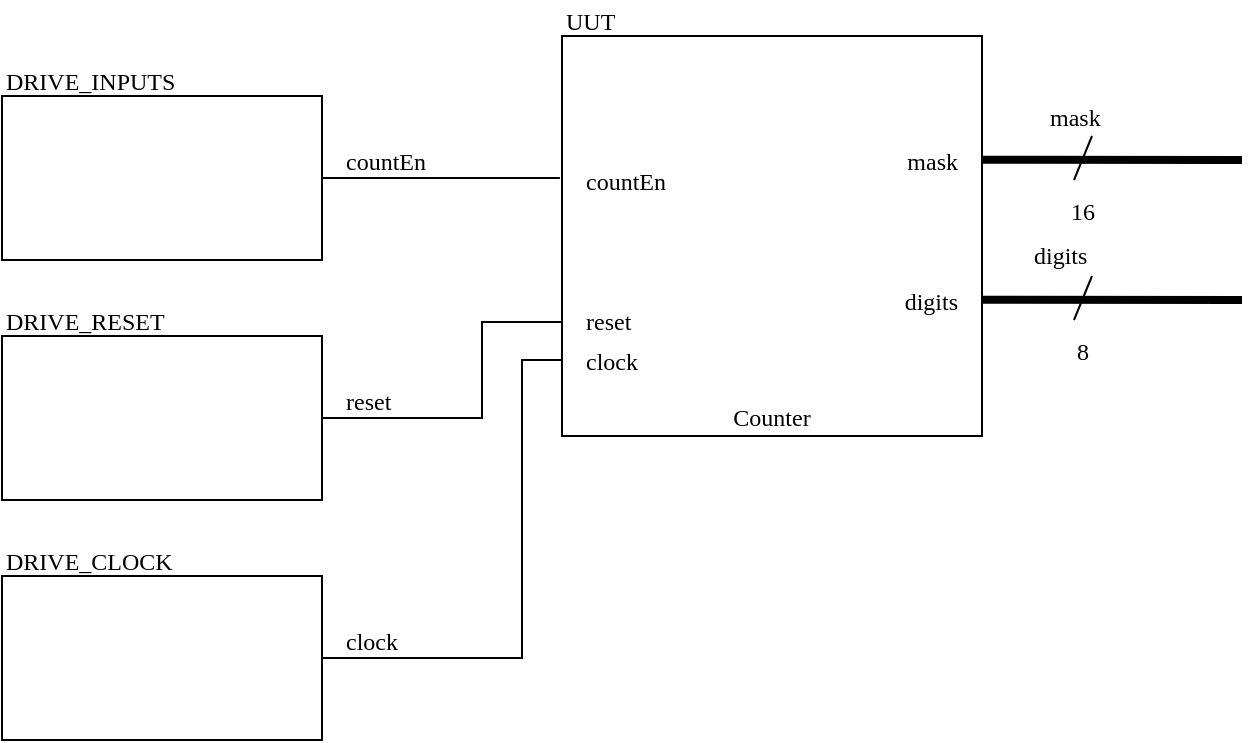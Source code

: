 <mxfile version="26.0.9">
  <diagram name="Page-1" id="i1AMQZblgapeprNLBYhG">
    <mxGraphModel dx="363" dy="636" grid="1" gridSize="10" guides="1" tooltips="1" connect="1" arrows="1" fold="1" page="1" pageScale="1" pageWidth="850" pageHeight="1100" math="0" shadow="0">
      <root>
        <mxCell id="0" />
        <mxCell id="1" parent="0" />
        <mxCell id="h6tM5bJv-wO1-XlPeuh8-1" value="" style="rounded=0;whiteSpace=wrap;html=1;fontStyle=0" parent="1" vertex="1">
          <mxGeometry x="40" y="208" width="160" height="82" as="geometry" />
        </mxCell>
        <mxCell id="h6tM5bJv-wO1-XlPeuh8-2" value="DRIVE_RESET" style="text;html=1;align=left;verticalAlign=bottom;whiteSpace=wrap;rounded=0;fontFamily=Lucida Console;fontStyle=0" parent="1" vertex="1">
          <mxGeometry x="40" y="190" width="160" height="20" as="geometry" />
        </mxCell>
        <mxCell id="h6tM5bJv-wO1-XlPeuh8-3" value="" style="rounded=0;whiteSpace=wrap;html=1;fontStyle=0" parent="1" vertex="1">
          <mxGeometry x="40" y="328" width="160" height="82" as="geometry" />
        </mxCell>
        <mxCell id="h6tM5bJv-wO1-XlPeuh8-4" value="DRIVE_CLOCK" style="text;html=1;align=left;verticalAlign=bottom;whiteSpace=wrap;rounded=0;fontFamily=Lucida Console;fontStyle=0" parent="1" vertex="1">
          <mxGeometry x="40" y="310" width="160" height="20" as="geometry" />
        </mxCell>
        <mxCell id="h6tM5bJv-wO1-XlPeuh8-5" value="" style="rounded=0;whiteSpace=wrap;html=1;fontStyle=0" parent="1" vertex="1">
          <mxGeometry x="40" y="88" width="160" height="82" as="geometry" />
        </mxCell>
        <mxCell id="h6tM5bJv-wO1-XlPeuh8-6" value="DRIVE_INPUTS" style="text;html=1;align=left;verticalAlign=bottom;whiteSpace=wrap;rounded=0;fontFamily=Lucida Console;fontStyle=0" parent="1" vertex="1">
          <mxGeometry x="40" y="70" width="160" height="20" as="geometry" />
        </mxCell>
        <mxCell id="h6tM5bJv-wO1-XlPeuh8-7" value="" style="rounded=0;whiteSpace=wrap;html=1;fontStyle=0" parent="1" vertex="1">
          <mxGeometry x="320" y="58" width="210" height="200" as="geometry" />
        </mxCell>
        <mxCell id="h6tM5bJv-wO1-XlPeuh8-8" value="UUT" style="text;html=1;align=left;verticalAlign=bottom;whiteSpace=wrap;rounded=0;fontFamily=Lucida Console;fontStyle=0" parent="1" vertex="1">
          <mxGeometry x="320" y="40" width="210" height="20" as="geometry" />
        </mxCell>
        <mxCell id="h6tM5bJv-wO1-XlPeuh8-9" value="Counter" style="text;html=1;align=center;verticalAlign=bottom;whiteSpace=wrap;rounded=0;fontFamily=Lucida Console;fontStyle=0" parent="1" vertex="1">
          <mxGeometry x="320" y="238" width="210" height="20" as="geometry" />
        </mxCell>
        <mxCell id="h6tM5bJv-wO1-XlPeuh8-10" value="countEn" style="text;html=1;align=left;verticalAlign=bottom;whiteSpace=wrap;rounded=0;fontFamily=Lucida Console;fontStyle=0" parent="1" vertex="1">
          <mxGeometry x="330" y="120" width="50" height="20" as="geometry" />
        </mxCell>
        <mxCell id="h6tM5bJv-wO1-XlPeuh8-11" value="clock" style="text;html=1;align=left;verticalAlign=bottom;whiteSpace=wrap;rounded=0;fontFamily=Lucida Console;fontStyle=0" parent="1" vertex="1">
          <mxGeometry x="330" y="210" width="50" height="20" as="geometry" />
        </mxCell>
        <mxCell id="h6tM5bJv-wO1-XlPeuh8-12" value="reset" style="text;html=1;align=left;verticalAlign=bottom;whiteSpace=wrap;rounded=0;fontFamily=Lucida Console;fontStyle=0" parent="1" vertex="1">
          <mxGeometry x="330" y="190" width="50" height="20" as="geometry" />
        </mxCell>
        <mxCell id="h6tM5bJv-wO1-XlPeuh8-13" value="digits" style="text;html=1;align=right;verticalAlign=bottom;whiteSpace=wrap;rounded=0;fontFamily=Lucida Console;fontStyle=0" parent="1" vertex="1">
          <mxGeometry x="470" y="180" width="50" height="20" as="geometry" />
        </mxCell>
        <mxCell id="h6tM5bJv-wO1-XlPeuh8-14" value="mask" style="text;html=1;align=right;verticalAlign=bottom;whiteSpace=wrap;rounded=0;fontFamily=Lucida Console;fontStyle=0" parent="1" vertex="1">
          <mxGeometry x="470" y="110" width="50" height="20" as="geometry" />
        </mxCell>
        <mxCell id="h6tM5bJv-wO1-XlPeuh8-16" style="edgeStyle=orthogonalEdgeStyle;rounded=0;orthogonalLoop=1;jettySize=auto;html=1;exitX=1;exitY=0.5;exitDx=0;exitDy=0;entryX=-0.005;entryY=0.355;entryDx=0;entryDy=0;entryPerimeter=0;endArrow=none;endFill=0;fontStyle=0" parent="1" source="h6tM5bJv-wO1-XlPeuh8-5" target="h6tM5bJv-wO1-XlPeuh8-7" edge="1">
          <mxGeometry relative="1" as="geometry" />
        </mxCell>
        <mxCell id="h6tM5bJv-wO1-XlPeuh8-17" style="edgeStyle=orthogonalEdgeStyle;rounded=0;orthogonalLoop=1;jettySize=auto;html=1;exitX=1;exitY=0.5;exitDx=0;exitDy=0;entryX=0;entryY=0.715;entryDx=0;entryDy=0;entryPerimeter=0;endArrow=none;endFill=0;fontStyle=0" parent="1" source="h6tM5bJv-wO1-XlPeuh8-1" target="h6tM5bJv-wO1-XlPeuh8-7" edge="1">
          <mxGeometry relative="1" as="geometry">
            <Array as="points">
              <mxPoint x="280" y="249" />
              <mxPoint x="280" y="201" />
            </Array>
          </mxGeometry>
        </mxCell>
        <mxCell id="h6tM5bJv-wO1-XlPeuh8-18" style="edgeStyle=orthogonalEdgeStyle;rounded=0;orthogonalLoop=1;jettySize=auto;html=1;exitX=1;exitY=0.5;exitDx=0;exitDy=0;entryX=0;entryY=0.805;entryDx=0;entryDy=0;entryPerimeter=0;endArrow=none;endFill=0;fontStyle=0" parent="1" source="h6tM5bJv-wO1-XlPeuh8-3" target="h6tM5bJv-wO1-XlPeuh8-7" edge="1">
          <mxGeometry relative="1" as="geometry">
            <Array as="points">
              <mxPoint x="300" y="369" />
              <mxPoint x="300" y="220" />
            </Array>
          </mxGeometry>
        </mxCell>
        <mxCell id="h6tM5bJv-wO1-XlPeuh8-22" value="countEn" style="text;html=1;align=left;verticalAlign=bottom;whiteSpace=wrap;rounded=0;fontFamily=Lucida Console;fontStyle=0" parent="1" vertex="1">
          <mxGeometry x="210" y="110" width="70" height="20" as="geometry" />
        </mxCell>
        <mxCell id="h6tM5bJv-wO1-XlPeuh8-23" value="reset" style="text;html=1;align=left;verticalAlign=bottom;whiteSpace=wrap;rounded=0;fontFamily=Lucida Console;fontStyle=0" parent="1" vertex="1">
          <mxGeometry x="210" y="230" width="70" height="20" as="geometry" />
        </mxCell>
        <mxCell id="h6tM5bJv-wO1-XlPeuh8-24" value="clock" style="text;html=1;align=left;verticalAlign=bottom;whiteSpace=wrap;rounded=0;fontFamily=Lucida Console;fontStyle=0" parent="1" vertex="1">
          <mxGeometry x="210" y="350" width="70" height="20" as="geometry" />
        </mxCell>
        <mxCell id="h6tM5bJv-wO1-XlPeuh8-25" value="" style="endArrow=none;html=1;rounded=0;strokeWidth=4;entryX=0;entryY=0.5;entryDx=0;entryDy=0;entryPerimeter=0;fontStyle=0" parent="1" edge="1">
          <mxGeometry width="50" height="50" relative="1" as="geometry">
            <mxPoint x="530" y="119.82" as="sourcePoint" />
            <mxPoint x="660" y="120" as="targetPoint" />
            <Array as="points">
              <mxPoint x="540" y="119.82" />
            </Array>
          </mxGeometry>
        </mxCell>
        <mxCell id="h6tM5bJv-wO1-XlPeuh8-27" value="16" style="text;html=1;align=center;verticalAlign=bottom;whiteSpace=wrap;rounded=0;fontFamily=Lucida Console;fontStyle=0" parent="1" vertex="1">
          <mxGeometry x="550" y="135" width="61" height="20" as="geometry" />
        </mxCell>
        <mxCell id="h6tM5bJv-wO1-XlPeuh8-28" value="" style="endArrow=none;html=1;rounded=0;strokeWidth=4;entryX=0;entryY=0.5;entryDx=0;entryDy=0;entryPerimeter=0;fontStyle=0" parent="1" edge="1">
          <mxGeometry width="50" height="50" relative="1" as="geometry">
            <mxPoint x="530" y="189.82" as="sourcePoint" />
            <mxPoint x="660" y="190" as="targetPoint" />
            <Array as="points">
              <mxPoint x="540" y="189.82" />
            </Array>
          </mxGeometry>
        </mxCell>
        <mxCell id="h6tM5bJv-wO1-XlPeuh8-30" value="8" style="text;html=1;align=center;verticalAlign=bottom;whiteSpace=wrap;rounded=0;fontFamily=Lucida Console;fontStyle=0" parent="1" vertex="1">
          <mxGeometry x="550" y="205" width="61" height="20" as="geometry" />
        </mxCell>
        <mxCell id="h6tM5bJv-wO1-XlPeuh8-31" value="digits" style="text;html=1;align=left;verticalAlign=bottom;whiteSpace=wrap;rounded=0;fontFamily=Lucida Console;fontStyle=0" parent="1" vertex="1">
          <mxGeometry x="554" y="157" width="70" height="20" as="geometry" />
        </mxCell>
        <mxCell id="h6tM5bJv-wO1-XlPeuh8-32" value="mask" style="text;html=1;align=left;verticalAlign=bottom;whiteSpace=wrap;rounded=0;fontFamily=Lucida Console;fontStyle=0" parent="1" vertex="1">
          <mxGeometry x="562" y="88" width="70" height="20" as="geometry" />
        </mxCell>
        <mxCell id="mbF0MXPYYiFs6faAnwzY-6" value="" style="endArrow=none;html=1;rounded=0;strokeWidth=1;fontStyle=0" parent="1" edge="1">
          <mxGeometry width="50" height="50" relative="1" as="geometry">
            <mxPoint x="576" y="130" as="sourcePoint" />
            <mxPoint x="585" y="108" as="targetPoint" />
          </mxGeometry>
        </mxCell>
        <mxCell id="mbF0MXPYYiFs6faAnwzY-7" value="" style="endArrow=none;html=1;rounded=0;strokeWidth=1;fontStyle=0" parent="1" edge="1">
          <mxGeometry width="50" height="50" relative="1" as="geometry">
            <mxPoint x="576" y="200" as="sourcePoint" />
            <mxPoint x="585" y="178" as="targetPoint" />
          </mxGeometry>
        </mxCell>
      </root>
    </mxGraphModel>
  </diagram>
</mxfile>
